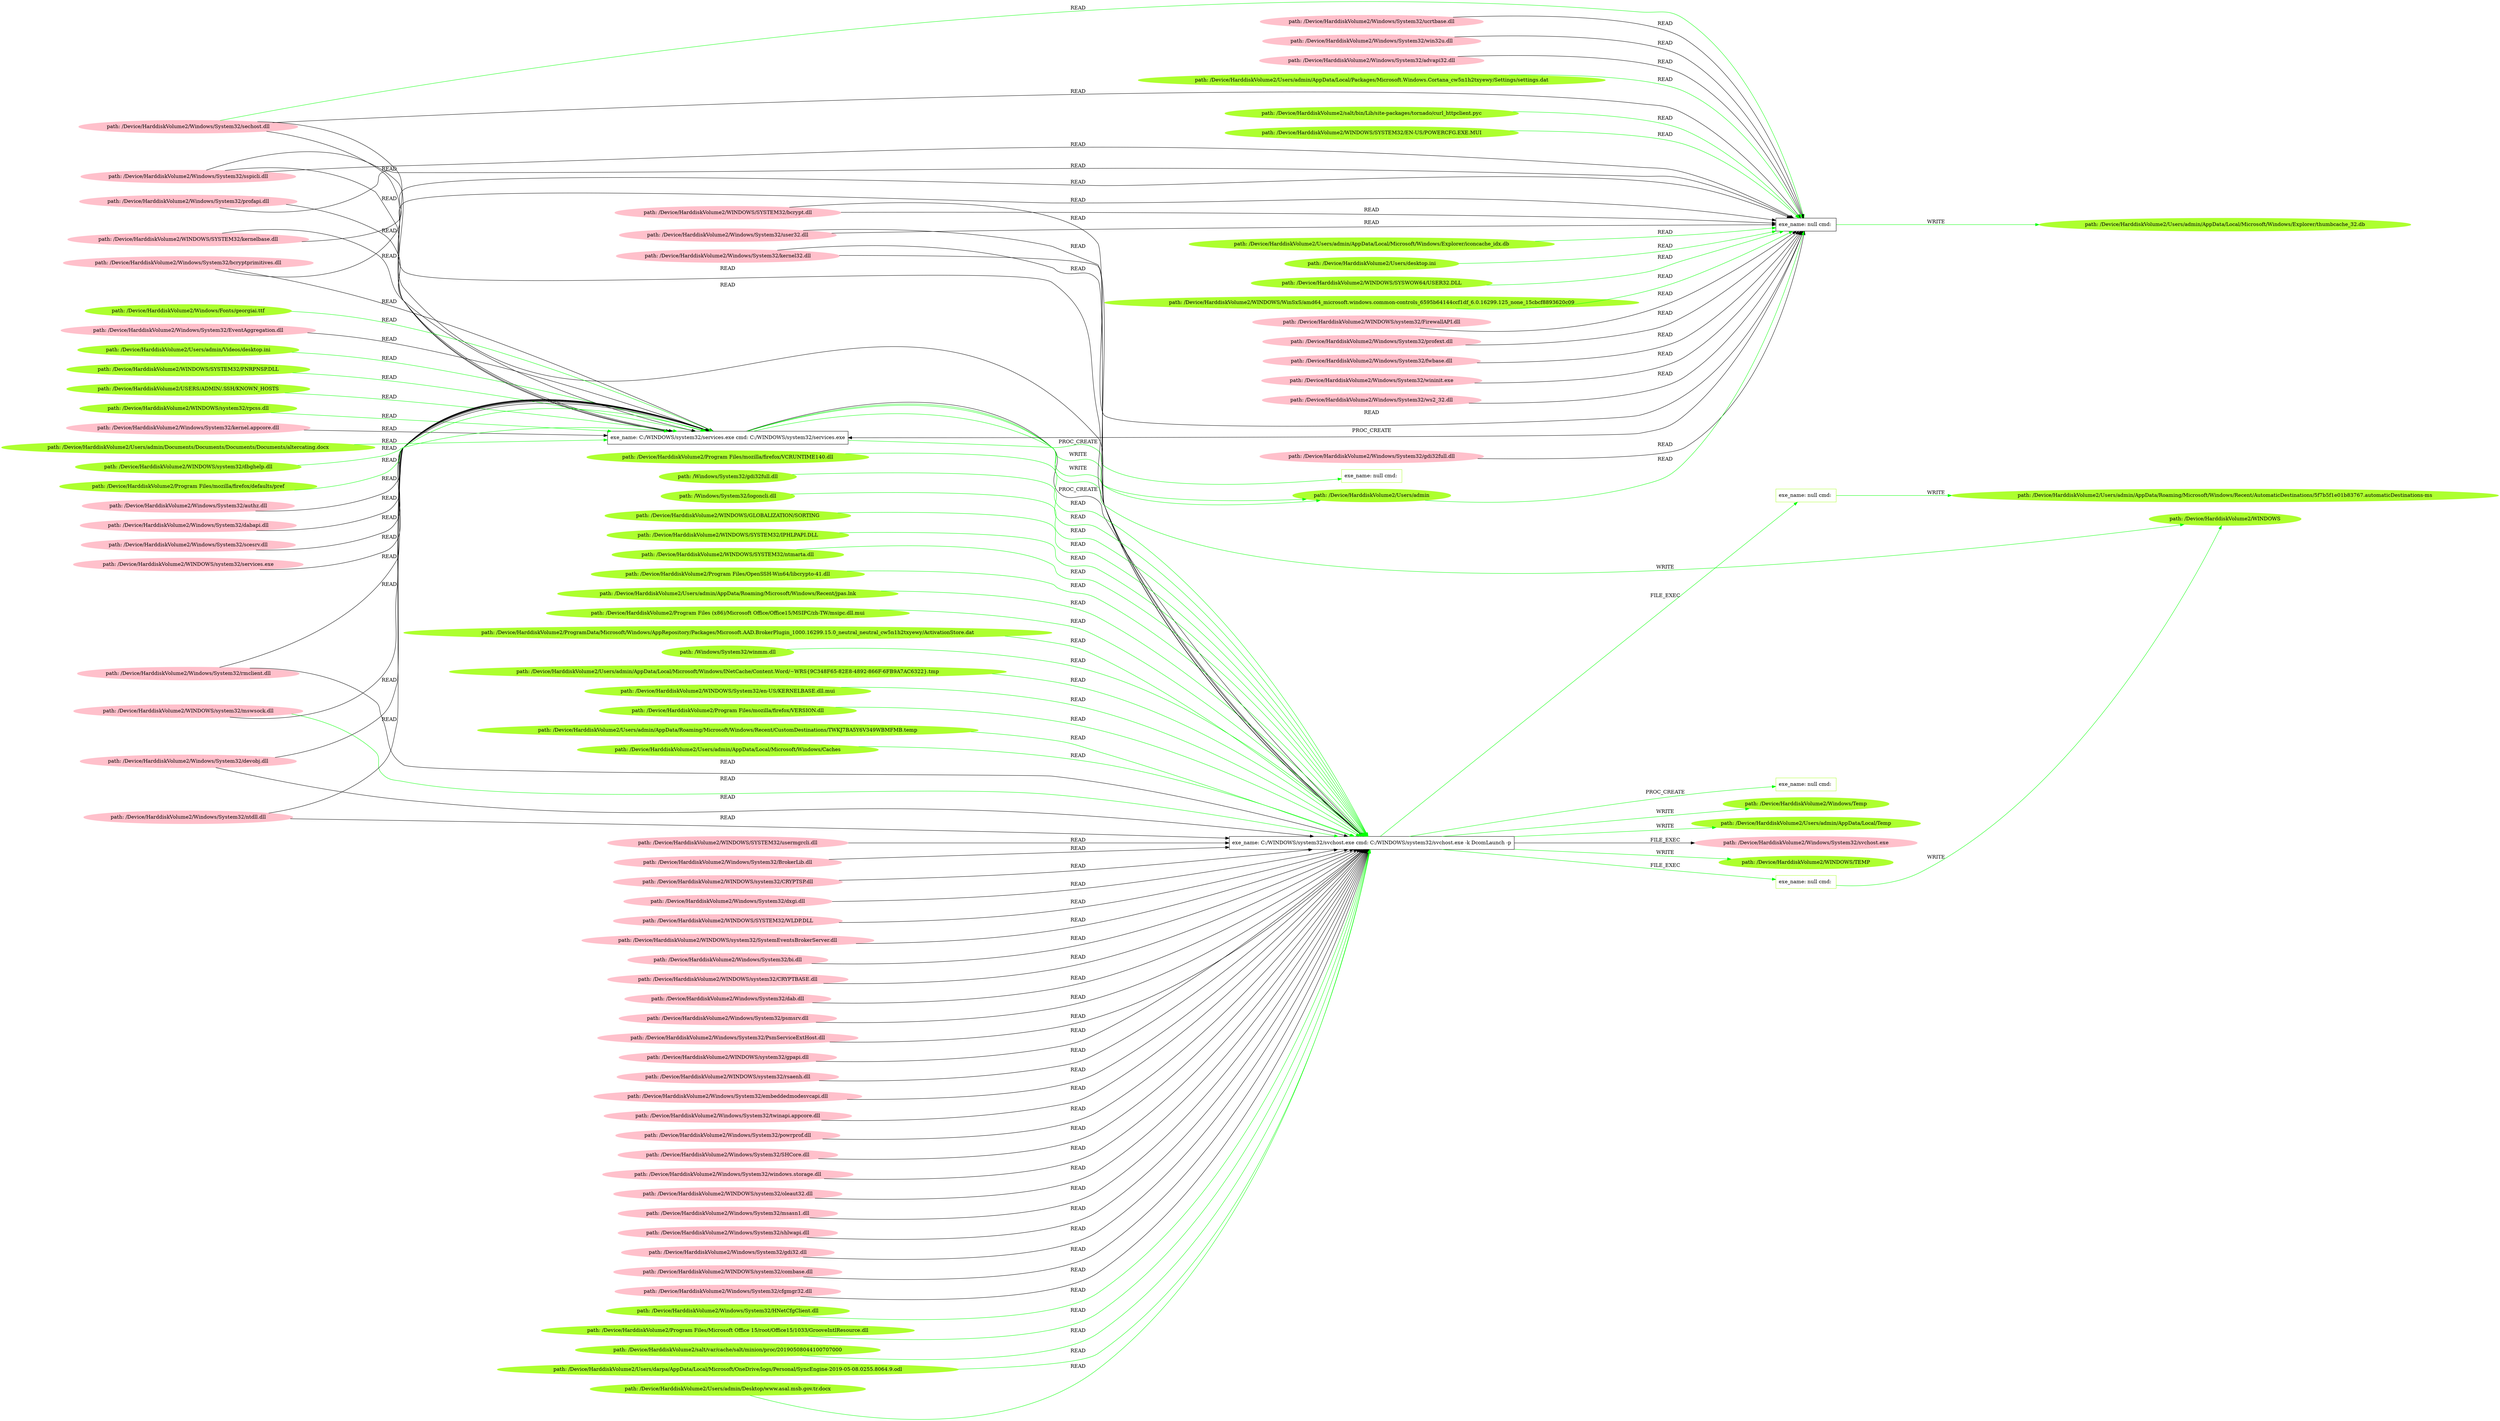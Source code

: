 digraph {
	rankdir=LR
	34 [label="exe_name: C:/WINDOWS/system32/svchost.exe cmd: C:/WINDOWS/system32/svchost.exe -k DcomLaunch -p" color=black shape=box style=solid]
	192 [label="exe_name: null cmd: " color=greenyellow shape=box style=solid]
	34 -> 192 [label=FILE_EXEC color=green]
	34 [label="exe_name: C:/WINDOWS/system32/svchost.exe cmd: C:/WINDOWS/system32/svchost.exe -k DcomLaunch -p" color=black shape=box style=solid]
	197 [label="exe_name: null cmd: " color=greenyellow shape=box style=solid]
	34 -> 197 [label=FILE_EXEC color=green]
	160 [label="path: /Device/HarddiskVolume2/Users/admin/Videos/desktop.ini" color=greenyellow shape=oval style=filled]
	38 [label="exe_name: C:/WINDOWS/system32/services.exe cmd: C:/WINDOWS/system32/services.exe" color=black shape=box style=solid]
	160 -> 38 [label=READ color=green]
	163 [label="path: /Device/HarddiskVolume2/WINDOWS/SYSTEM32/PNRPNSP.DLL" color=greenyellow shape=oval style=filled]
	38 [label="exe_name: C:/WINDOWS/system32/services.exe cmd: C:/WINDOWS/system32/services.exe" color=black shape=box style=solid]
	163 -> 38 [label=READ color=green]
	110 [label="path: /Device/HarddiskVolume2/Windows/System32/sechost.dll" color=pink shape=oval style=filled]
	39 [label="exe_name: null cmd: " color=black shape=box style=solid]
	110 -> 39 [label=READ color=green]
	195 [label="path: /Windows/System32/logoncli.dll" color=greenyellow shape=oval style=filled]
	34 [label="exe_name: C:/WINDOWS/system32/svchost.exe cmd: C:/WINDOWS/system32/svchost.exe -k DcomLaunch -p" color=black shape=box style=solid]
	195 -> 34 [label=READ color=green]
	175 [label="path: /Device/HarddiskVolume2/WINDOWS/GLOBALIZATION/SORTING" color=greenyellow shape=oval style=filled]
	34 [label="exe_name: C:/WINDOWS/system32/svchost.exe cmd: C:/WINDOWS/system32/svchost.exe -k DcomLaunch -p" color=black shape=box style=solid]
	175 -> 34 [label=READ color=green]
	176 [label="path: /Device/HarddiskVolume2/WINDOWS/SYSTEM32/IPHLPAPI.DLL" color=greenyellow shape=oval style=filled]
	34 [label="exe_name: C:/WINDOWS/system32/svchost.exe cmd: C:/WINDOWS/system32/svchost.exe -k DcomLaunch -p" color=black shape=box style=solid]
	176 -> 34 [label=READ color=green]
	177 [label="path: /Device/HarddiskVolume2/WINDOWS/SYSTEM32/ntmarta.dll" color=greenyellow shape=oval style=filled]
	34 [label="exe_name: C:/WINDOWS/system32/svchost.exe cmd: C:/WINDOWS/system32/svchost.exe -k DcomLaunch -p" color=black shape=box style=solid]
	177 -> 34 [label=READ color=green]
	150 [label="path: /Device/HarddiskVolume2/Users/admin/AppData/Local/Microsoft/Windows/Explorer/iconcache_idx.db" color=greenyellow shape=oval style=filled]
	39 [label="exe_name: null cmd: " color=black shape=box style=solid]
	150 -> 39 [label=READ color=green]
	189 [label="path: /Device/HarddiskVolume2/Program Files/OpenSSH-Win64/libcrypto-41.dll" color=greenyellow shape=oval style=filled]
	34 [label="exe_name: C:/WINDOWS/system32/svchost.exe cmd: C:/WINDOWS/system32/svchost.exe -k DcomLaunch -p" color=black shape=box style=solid]
	189 -> 34 [label=READ color=green]
	171 [label="path: /Device/HarddiskVolume2/USERS/ADMIN/.SSH/KNOWN_HOSTS" color=greenyellow shape=oval style=filled]
	38 [label="exe_name: C:/WINDOWS/system32/services.exe cmd: C:/WINDOWS/system32/services.exe" color=black shape=box style=solid]
	171 -> 38 [label=READ color=green]
	154 [label="path: /Device/HarddiskVolume2/Users/desktop.ini" color=greenyellow shape=oval style=filled]
	39 [label="exe_name: null cmd: " color=black shape=box style=solid]
	154 -> 39 [label=READ color=green]
	162 [label="path: /Device/HarddiskVolume2/WINDOWS/system32/rpcss.dll" color=greenyellow shape=oval style=filled]
	38 [label="exe_name: C:/WINDOWS/system32/services.exe cmd: C:/WINDOWS/system32/services.exe" color=black shape=box style=solid]
	162 -> 38 [label=READ color=green]
	184 [label="path: /Device/HarddiskVolume2/Users/admin/AppData/Roaming/Microsoft/Windows/Recent/jpas.lnk" color=greenyellow shape=oval style=filled]
	34 [label="exe_name: C:/WINDOWS/system32/svchost.exe cmd: C:/WINDOWS/system32/svchost.exe -k DcomLaunch -p" color=black shape=box style=solid]
	184 -> 34 [label=READ color=green]
	152 [label="path: /Device/HarddiskVolume2/WINDOWS/SYSWOW64/USER32.DLL" color=greenyellow shape=oval style=filled]
	39 [label="exe_name: null cmd: " color=black shape=box style=solid]
	152 -> 39 [label=READ color=green]
	182 [label="path: /Device/HarddiskVolume2/Program Files (x86)/Microsoft Office/Office15/MSIPC/zh-TW/msipc.dll.mui" color=greenyellow shape=oval style=filled]
	34 [label="exe_name: C:/WINDOWS/system32/svchost.exe cmd: C:/WINDOWS/system32/svchost.exe -k DcomLaunch -p" color=black shape=box style=solid]
	182 -> 34 [label=READ color=green]
	159 [label="path: /Device/HarddiskVolume2/WINDOWS/WinSxS/amd64_microsoft.windows.common-controls_6595b64144ccf1df_6.0.16299.125_none_15cbcf8893620c09" color=greenyellow shape=oval style=filled]
	39 [label="exe_name: null cmd: " color=black shape=box style=solid]
	159 -> 39 [label=READ color=green]
	38 [label="exe_name: C:/WINDOWS/system32/services.exe cmd: C:/WINDOWS/system32/services.exe" color=black shape=box style=solid]
	164 [label="exe_name: null cmd: " color=greenyellow shape=box style=solid]
	38 -> 164 [label=PROC_CREATE color=green]
	191 [label="path: /Device/HarddiskVolume2/ProgramData/Microsoft/Windows/AppRepository/Packages/Microsoft.AAD.BrokerPlugin_1000.16299.15.0_neutral_neutral_cw5n1h2txyewy/ActivationStore.dat" color=greenyellow shape=oval style=filled]
	34 [label="exe_name: C:/WINDOWS/system32/svchost.exe cmd: C:/WINDOWS/system32/svchost.exe -k DcomLaunch -p" color=black shape=box style=solid]
	191 -> 34 [label=READ color=green]
	51 [label="path: /Device/HarddiskVolume2/WINDOWS/system32/FirewallAPI.dll" color=pink shape=oval style=filled]
	39 [label="exe_name: null cmd: " color=black shape=box style=solid]
	51 -> 39 [label=READ color=black]
	53 [label="path: /Device/HarddiskVolume2/Windows/System32/profext.dll" color=pink shape=oval style=filled]
	39 [label="exe_name: null cmd: " color=black shape=box style=solid]
	53 -> 39 [label=READ color=black]
	6 [label="path: /Device/HarddiskVolume2/Windows/System32/fwbase.dll" color=pink shape=oval style=filled]
	39 [label="exe_name: null cmd: " color=black shape=box style=solid]
	6 -> 39 [label=READ color=black]
	65 [label="path: /Device/HarddiskVolume2/Windows/System32/wininit.exe" color=pink shape=oval style=filled]
	39 [label="exe_name: null cmd: " color=black shape=box style=solid]
	65 -> 39 [label=READ color=black]
	88 [label="path: /Device/HarddiskVolume2/Windows/System32/ws2_32.dll" color=pink shape=oval style=filled]
	39 [label="exe_name: null cmd: " color=black shape=box style=solid]
	88 -> 39 [label=READ color=black]
	97 [label="path: /Device/HarddiskVolume2/WINDOWS/SYSTEM32/bcrypt.dll" color=pink shape=oval style=filled]
	39 [label="exe_name: null cmd: " color=black shape=box style=solid]
	97 -> 39 [label=READ color=black]
	101 [label="path: /Device/HarddiskVolume2/Windows/System32/gdi32full.dll" color=pink shape=oval style=filled]
	39 [label="exe_name: null cmd: " color=black shape=box style=solid]
	101 -> 39 [label=READ color=black]
	103 [label="path: /Device/HarddiskVolume2/Windows/System32/user32.dll" color=pink shape=oval style=filled]
	39 [label="exe_name: null cmd: " color=black shape=box style=solid]
	103 -> 39 [label=READ color=black]
	107 [label="path: /Device/HarddiskVolume2/Windows/System32/kernel32.dll" color=pink shape=oval style=filled]
	39 [label="exe_name: null cmd: " color=black shape=box style=solid]
	107 -> 39 [label=READ color=black]
	110 [label="path: /Device/HarddiskVolume2/Windows/System32/sechost.dll" color=pink shape=oval style=filled]
	39 [label="exe_name: null cmd: " color=black shape=box style=solid]
	110 -> 39 [label=READ color=black]
	114 [label="path: /Device/HarddiskVolume2/Windows/System32/profapi.dll" color=pink shape=oval style=filled]
	39 [label="exe_name: null cmd: " color=black shape=box style=solid]
	114 -> 39 [label=READ color=black]
	122 [label="path: /Device/HarddiskVolume2/WINDOWS/SYSTEM32/kernelbase.dll" color=pink shape=oval style=filled]
	39 [label="exe_name: null cmd: " color=black shape=box style=solid]
	122 -> 39 [label=READ color=black]
	135 [label="path: /Device/HarddiskVolume2/Windows/System32/ucrtbase.dll" color=pink shape=oval style=filled]
	39 [label="exe_name: null cmd: " color=black shape=box style=solid]
	135 -> 39 [label=READ color=black]
	139 [label="path: /Device/HarddiskVolume2/Windows/System32/win32u.dll" color=pink shape=oval style=filled]
	39 [label="exe_name: null cmd: " color=black shape=box style=solid]
	139 -> 39 [label=READ color=black]
	140 [label="path: /Device/HarddiskVolume2/Windows/System32/bcryptprimitives.dll" color=pink shape=oval style=filled]
	39 [label="exe_name: null cmd: " color=black shape=box style=solid]
	140 -> 39 [label=READ color=black]
	143 [label="path: /Device/HarddiskVolume2/Windows/System32/sspicli.dll" color=pink shape=oval style=filled]
	39 [label="exe_name: null cmd: " color=black shape=box style=solid]
	143 -> 39 [label=READ color=black]
	148 [label="path: /Device/HarddiskVolume2/Windows/System32/advapi32.dll" color=pink shape=oval style=filled]
	39 [label="exe_name: null cmd: " color=black shape=box style=solid]
	148 -> 39 [label=READ color=black]
	39 [label="exe_name: null cmd: " color=black shape=box style=solid]
	38 [label="exe_name: C:/WINDOWS/system32/services.exe cmd: C:/WINDOWS/system32/services.exe" color=black shape=box style=solid]
	39 -> 38 [label=PROC_CREATE color=black]
	52 [label="path: /Device/HarddiskVolume2/Windows/System32/authz.dll" color=pink shape=oval style=filled]
	38 [label="exe_name: C:/WINDOWS/system32/services.exe cmd: C:/WINDOWS/system32/services.exe" color=black shape=box style=solid]
	52 -> 38 [label=READ color=black]
	8 [label="path: /Device/HarddiskVolume2/Windows/System32/dabapi.dll" color=pink shape=oval style=filled]
	38 [label="exe_name: C:/WINDOWS/system32/services.exe cmd: C:/WINDOWS/system32/services.exe" color=black shape=box style=solid]
	8 -> 38 [label=READ color=black]
	32 [label="path: /Device/HarddiskVolume2/Windows/System32/scesrv.dll" color=pink shape=oval style=filled]
	38 [label="exe_name: C:/WINDOWS/system32/services.exe cmd: C:/WINDOWS/system32/services.exe" color=black shape=box style=solid]
	32 -> 38 [label=READ color=black]
	86 [label="path: /Device/HarddiskVolume2/WINDOWS/system32/services.exe" color=pink shape=oval style=filled]
	38 [label="exe_name: C:/WINDOWS/system32/services.exe cmd: C:/WINDOWS/system32/services.exe" color=black shape=box style=solid]
	86 -> 38 [label=READ color=black]
	90 [label="path: /Device/HarddiskVolume2/Windows/System32/rmclient.dll" color=pink shape=oval style=filled]
	38 [label="exe_name: C:/WINDOWS/system32/services.exe cmd: C:/WINDOWS/system32/services.exe" color=black shape=box style=solid]
	90 -> 38 [label=READ color=black]
	119 [label="path: /Device/HarddiskVolume2/WINDOWS/system32/mswsock.dll" color=pink shape=oval style=filled]
	38 [label="exe_name: C:/WINDOWS/system32/services.exe cmd: C:/WINDOWS/system32/services.exe" color=black shape=box style=solid]
	119 -> 38 [label=READ color=black]
	125 [label="path: /Device/HarddiskVolume2/Windows/System32/EventAggregation.dll" color=pink shape=oval style=filled]
	38 [label="exe_name: C:/WINDOWS/system32/services.exe cmd: C:/WINDOWS/system32/services.exe" color=black shape=box style=solid]
	125 -> 38 [label=READ color=black]
	126 [label="path: /Device/HarddiskVolume2/Windows/System32/devobj.dll" color=pink shape=oval style=filled]
	38 [label="exe_name: C:/WINDOWS/system32/services.exe cmd: C:/WINDOWS/system32/services.exe" color=black shape=box style=solid]
	126 -> 38 [label=READ color=black]
	143 [label="path: /Device/HarddiskVolume2/Windows/System32/sspicli.dll" color=pink shape=oval style=filled]
	38 [label="exe_name: C:/WINDOWS/system32/services.exe cmd: C:/WINDOWS/system32/services.exe" color=black shape=box style=solid]
	143 -> 38 [label=READ color=black]
	83 [label="path: /Device/HarddiskVolume2/Windows/System32/ntdll.dll" color=pink shape=oval style=filled]
	38 [label="exe_name: C:/WINDOWS/system32/services.exe cmd: C:/WINDOWS/system32/services.exe" color=black shape=box style=solid]
	83 -> 38 [label=READ color=black]
	100 [label="path: /Device/HarddiskVolume2/Windows/System32/kernel.appcore.dll" color=pink shape=oval style=filled]
	38 [label="exe_name: C:/WINDOWS/system32/services.exe cmd: C:/WINDOWS/system32/services.exe" color=black shape=box style=solid]
	100 -> 38 [label=READ color=black]
	110 [label="path: /Device/HarddiskVolume2/Windows/System32/sechost.dll" color=pink shape=oval style=filled]
	38 [label="exe_name: C:/WINDOWS/system32/services.exe cmd: C:/WINDOWS/system32/services.exe" color=black shape=box style=solid]
	110 -> 38 [label=READ color=black]
	114 [label="path: /Device/HarddiskVolume2/Windows/System32/profapi.dll" color=pink shape=oval style=filled]
	38 [label="exe_name: C:/WINDOWS/system32/services.exe cmd: C:/WINDOWS/system32/services.exe" color=black shape=box style=solid]
	114 -> 38 [label=READ color=black]
	122 [label="path: /Device/HarddiskVolume2/WINDOWS/SYSTEM32/kernelbase.dll" color=pink shape=oval style=filled]
	38 [label="exe_name: C:/WINDOWS/system32/services.exe cmd: C:/WINDOWS/system32/services.exe" color=black shape=box style=solid]
	122 -> 38 [label=READ color=black]
	140 [label="path: /Device/HarddiskVolume2/Windows/System32/bcryptprimitives.dll" color=pink shape=oval style=filled]
	38 [label="exe_name: C:/WINDOWS/system32/services.exe cmd: C:/WINDOWS/system32/services.exe" color=black shape=box style=solid]
	140 -> 38 [label=READ color=black]
	38 [label="exe_name: C:/WINDOWS/system32/services.exe cmd: C:/WINDOWS/system32/services.exe" color=black shape=box style=solid]
	34 [label="exe_name: C:/WINDOWS/system32/svchost.exe cmd: C:/WINDOWS/system32/svchost.exe -k DcomLaunch -p" color=black shape=box style=solid]
	38 -> 34 [label=PROC_CREATE color=black]
	34 [label="exe_name: C:/WINDOWS/system32/svchost.exe cmd: C:/WINDOWS/system32/svchost.exe -k DcomLaunch -p" color=black shape=box style=solid]
	92 [label="path: /Device/HarddiskVolume2/Windows/System32/svchost.exe" color=pink shape=oval style=filled]
	34 -> 92 [label=FILE_EXEC color=black]
	44 [label="path: /Device/HarddiskVolume2/WINDOWS/SYSTEM32/usermgrcli.dll" color=pink shape=oval style=filled]
	34 [label="exe_name: C:/WINDOWS/system32/svchost.exe cmd: C:/WINDOWS/system32/svchost.exe -k DcomLaunch -p" color=black shape=box style=solid]
	44 -> 34 [label=READ color=black]
	55 [label="path: /Device/HarddiskVolume2/Windows/System32/BrokerLib.dll" color=pink shape=oval style=filled]
	34 [label="exe_name: C:/WINDOWS/system32/svchost.exe cmd: C:/WINDOWS/system32/svchost.exe -k DcomLaunch -p" color=black shape=box style=solid]
	55 -> 34 [label=READ color=black]
	13 [label="path: /Device/HarddiskVolume2/WINDOWS/system32/CRYPTSP.dll" color=pink shape=oval style=filled]
	34 [label="exe_name: C:/WINDOWS/system32/svchost.exe cmd: C:/WINDOWS/system32/svchost.exe -k DcomLaunch -p" color=black shape=box style=solid]
	13 -> 34 [label=READ color=black]
	57 [label="path: /Device/HarddiskVolume2/Windows/System32/dxgi.dll" color=pink shape=oval style=filled]
	34 [label="exe_name: C:/WINDOWS/system32/svchost.exe cmd: C:/WINDOWS/system32/svchost.exe -k DcomLaunch -p" color=black shape=box style=solid]
	57 -> 34 [label=READ color=black]
	58 [label="path: /Device/HarddiskVolume2/WINDOWS/SYSTEM32/WLDP.DLL" color=pink shape=oval style=filled]
	34 [label="exe_name: C:/WINDOWS/system32/svchost.exe cmd: C:/WINDOWS/system32/svchost.exe -k DcomLaunch -p" color=black shape=box style=solid]
	58 -> 34 [label=READ color=black]
	15 [label="path: /Device/HarddiskVolume2/WINDOWS/system32/SystemEventsBrokerServer.dll" color=pink shape=oval style=filled]
	34 [label="exe_name: C:/WINDOWS/system32/svchost.exe cmd: C:/WINDOWS/system32/svchost.exe -k DcomLaunch -p" color=black shape=box style=solid]
	15 -> 34 [label=READ color=black]
	17 [label="path: /Device/HarddiskVolume2/Windows/System32/bi.dll" color=pink shape=oval style=filled]
	34 [label="exe_name: C:/WINDOWS/system32/svchost.exe cmd: C:/WINDOWS/system32/svchost.exe -k DcomLaunch -p" color=black shape=box style=solid]
	17 -> 34 [label=READ color=black]
	63 [label="path: /Device/HarddiskVolume2/WINDOWS/system32/CRYPTBASE.dll" color=pink shape=oval style=filled]
	34 [label="exe_name: C:/WINDOWS/system32/svchost.exe cmd: C:/WINDOWS/system32/svchost.exe -k DcomLaunch -p" color=black shape=box style=solid]
	63 -> 34 [label=READ color=black]
	24 [label="path: /Device/HarddiskVolume2/Windows/System32/dab.dll" color=pink shape=oval style=filled]
	34 [label="exe_name: C:/WINDOWS/system32/svchost.exe cmd: C:/WINDOWS/system32/svchost.exe -k DcomLaunch -p" color=black shape=box style=solid]
	24 -> 34 [label=READ color=black]
	68 [label="path: /Device/HarddiskVolume2/Windows/System32/psmsrv.dll" color=pink shape=oval style=filled]
	34 [label="exe_name: C:/WINDOWS/system32/svchost.exe cmd: C:/WINDOWS/system32/svchost.exe -k DcomLaunch -p" color=black shape=box style=solid]
	68 -> 34 [label=READ color=black]
	25 [label="path: /Device/HarddiskVolume2/Windows/System32/PsmServiceExtHost.dll" color=pink shape=oval style=filled]
	34 [label="exe_name: C:/WINDOWS/system32/svchost.exe cmd: C:/WINDOWS/system32/svchost.exe -k DcomLaunch -p" color=black shape=box style=solid]
	25 -> 34 [label=READ color=black]
	26 [label="path: /Device/HarddiskVolume2/WINDOWS/system32/gpapi.dll" color=pink shape=oval style=filled]
	34 [label="exe_name: C:/WINDOWS/system32/svchost.exe cmd: C:/WINDOWS/system32/svchost.exe -k DcomLaunch -p" color=black shape=box style=solid]
	26 -> 34 [label=READ color=black]
	29 [label="path: /Device/HarddiskVolume2/WINDOWS/system32/rsaenh.dll" color=pink shape=oval style=filled]
	34 [label="exe_name: C:/WINDOWS/system32/svchost.exe cmd: C:/WINDOWS/system32/svchost.exe -k DcomLaunch -p" color=black shape=box style=solid]
	29 -> 34 [label=READ color=black]
	72 [label="path: /Device/HarddiskVolume2/Windows/System32/embeddedmodesvcapi.dll" color=pink shape=oval style=filled]
	34 [label="exe_name: C:/WINDOWS/system32/svchost.exe cmd: C:/WINDOWS/system32/svchost.exe -k DcomLaunch -p" color=black shape=box style=solid]
	72 -> 34 [label=READ color=black]
	77 [label="path: /Device/HarddiskVolume2/Windows/System32/twinapi.appcore.dll" color=pink shape=oval style=filled]
	34 [label="exe_name: C:/WINDOWS/system32/svchost.exe cmd: C:/WINDOWS/system32/svchost.exe -k DcomLaunch -p" color=black shape=box style=solid]
	77 -> 34 [label=READ color=black]
	90 [label="path: /Device/HarddiskVolume2/Windows/System32/rmclient.dll" color=pink shape=oval style=filled]
	34 [label="exe_name: C:/WINDOWS/system32/svchost.exe cmd: C:/WINDOWS/system32/svchost.exe -k DcomLaunch -p" color=black shape=box style=solid]
	90 -> 34 [label=READ color=black]
	97 [label="path: /Device/HarddiskVolume2/WINDOWS/SYSTEM32/bcrypt.dll" color=pink shape=oval style=filled]
	34 [label="exe_name: C:/WINDOWS/system32/svchost.exe cmd: C:/WINDOWS/system32/svchost.exe -k DcomLaunch -p" color=black shape=box style=solid]
	97 -> 34 [label=READ color=black]
	126 [label="path: /Device/HarddiskVolume2/Windows/System32/devobj.dll" color=pink shape=oval style=filled]
	34 [label="exe_name: C:/WINDOWS/system32/svchost.exe cmd: C:/WINDOWS/system32/svchost.exe -k DcomLaunch -p" color=black shape=box style=solid]
	126 -> 34 [label=READ color=black]
	10 [label="path: /Device/HarddiskVolume2/Windows/System32/powrprof.dll" color=pink shape=oval style=filled]
	34 [label="exe_name: C:/WINDOWS/system32/svchost.exe cmd: C:/WINDOWS/system32/svchost.exe -k DcomLaunch -p" color=black shape=box style=solid]
	10 -> 34 [label=READ color=black]
	16 [label="path: /Device/HarddiskVolume2/Windows/System32/SHCore.dll" color=pink shape=oval style=filled]
	34 [label="exe_name: C:/WINDOWS/system32/svchost.exe cmd: C:/WINDOWS/system32/svchost.exe -k DcomLaunch -p" color=black shape=box style=solid]
	16 -> 34 [label=READ color=black]
	2 [label="path: /Device/HarddiskVolume2/Windows/System32/windows.storage.dll" color=pink shape=oval style=filled]
	34 [label="exe_name: C:/WINDOWS/system32/svchost.exe cmd: C:/WINDOWS/system32/svchost.exe -k DcomLaunch -p" color=black shape=box style=solid]
	2 -> 34 [label=READ color=black]
	20 [label="path: /Device/HarddiskVolume2/WINDOWS/system32/oleaut32.dll" color=pink shape=oval style=filled]
	34 [label="exe_name: C:/WINDOWS/system32/svchost.exe cmd: C:/WINDOWS/system32/svchost.exe -k DcomLaunch -p" color=black shape=box style=solid]
	20 -> 34 [label=READ color=black]
	23 [label="path: /Device/HarddiskVolume2/Windows/System32/msasn1.dll" color=pink shape=oval style=filled]
	34 [label="exe_name: C:/WINDOWS/system32/svchost.exe cmd: C:/WINDOWS/system32/svchost.exe -k DcomLaunch -p" color=black shape=box style=solid]
	23 -> 34 [label=READ color=black]
	40 [label="path: /Device/HarddiskVolume2/Windows/System32/shlwapi.dll" color=pink shape=oval style=filled]
	34 [label="exe_name: C:/WINDOWS/system32/svchost.exe cmd: C:/WINDOWS/system32/svchost.exe -k DcomLaunch -p" color=black shape=box style=solid]
	40 -> 34 [label=READ color=black]
	79 [label="path: /Device/HarddiskVolume2/Windows/System32/gdi32.dll" color=pink shape=oval style=filled]
	34 [label="exe_name: C:/WINDOWS/system32/svchost.exe cmd: C:/WINDOWS/system32/svchost.exe -k DcomLaunch -p" color=black shape=box style=solid]
	79 -> 34 [label=READ color=black]
	83 [label="path: /Device/HarddiskVolume2/Windows/System32/ntdll.dll" color=pink shape=oval style=filled]
	34 [label="exe_name: C:/WINDOWS/system32/svchost.exe cmd: C:/WINDOWS/system32/svchost.exe -k DcomLaunch -p" color=black shape=box style=solid]
	83 -> 34 [label=READ color=black]
	103 [label="path: /Device/HarddiskVolume2/Windows/System32/user32.dll" color=pink shape=oval style=filled]
	34 [label="exe_name: C:/WINDOWS/system32/svchost.exe cmd: C:/WINDOWS/system32/svchost.exe -k DcomLaunch -p" color=black shape=box style=solid]
	103 -> 34 [label=READ color=black]
	107 [label="path: /Device/HarddiskVolume2/Windows/System32/kernel32.dll" color=pink shape=oval style=filled]
	34 [label="exe_name: C:/WINDOWS/system32/svchost.exe cmd: C:/WINDOWS/system32/svchost.exe -k DcomLaunch -p" color=black shape=box style=solid]
	107 -> 34 [label=READ color=black]
	110 [label="path: /Device/HarddiskVolume2/Windows/System32/sechost.dll" color=pink shape=oval style=filled]
	34 [label="exe_name: C:/WINDOWS/system32/svchost.exe cmd: C:/WINDOWS/system32/svchost.exe -k DcomLaunch -p" color=black shape=box style=solid]
	110 -> 34 [label=READ color=black]
	117 [label="path: /Device/HarddiskVolume2/WINDOWS/system32/combase.dll" color=pink shape=oval style=filled]
	34 [label="exe_name: C:/WINDOWS/system32/svchost.exe cmd: C:/WINDOWS/system32/svchost.exe -k DcomLaunch -p" color=black shape=box style=solid]
	117 -> 34 [label=READ color=black]
	136 [label="path: /Device/HarddiskVolume2/Windows/System32/cfgmgr32.dll" color=pink shape=oval style=filled]
	34 [label="exe_name: C:/WINDOWS/system32/svchost.exe cmd: C:/WINDOWS/system32/svchost.exe -k DcomLaunch -p" color=black shape=box style=solid]
	136 -> 34 [label=READ color=black]
	143 [label="path: /Device/HarddiskVolume2/Windows/System32/sspicli.dll" color=pink shape=oval style=filled]
	34 [label="exe_name: C:/WINDOWS/system32/svchost.exe cmd: C:/WINDOWS/system32/svchost.exe -k DcomLaunch -p" color=black shape=box style=solid]
	143 -> 34 [label=READ color=black]
	179 [label="path: /Device/HarddiskVolume2/Windows/System32/HNetCfgClient.dll" color=greenyellow shape=oval style=filled]
	34 [label="exe_name: C:/WINDOWS/system32/svchost.exe cmd: C:/WINDOWS/system32/svchost.exe -k DcomLaunch -p" color=black shape=box style=solid]
	179 -> 34 [label=READ color=green]
	151 [label="path: /Device/HarddiskVolume2/Users/admin/AppData/Local/Packages/Microsoft.Windows.Cortana_cw5n1h2txyewy/Settings/settings.dat" color=greenyellow shape=oval style=filled]
	39 [label="exe_name: null cmd: " color=black shape=box style=solid]
	151 -> 39 [label=READ color=green]
	169 [label="path: /Device/HarddiskVolume2/Users/admin/Documents/Documents/Documents/Documents/altercating.docx" color=greenyellow shape=oval style=filled]
	38 [label="exe_name: C:/WINDOWS/system32/services.exe cmd: C:/WINDOWS/system32/services.exe" color=black shape=box style=solid]
	169 -> 38 [label=READ color=green]
	173 [label="path: /Device/HarddiskVolume2/Program Files/Microsoft Office 15/root/Office15/1033/GrooveIntlResource.dll" color=greenyellow shape=oval style=filled]
	34 [label="exe_name: C:/WINDOWS/system32/svchost.exe cmd: C:/WINDOWS/system32/svchost.exe -k DcomLaunch -p" color=black shape=box style=solid]
	173 -> 34 [label=READ color=green]
	38 [label="exe_name: C:/WINDOWS/system32/services.exe cmd: C:/WINDOWS/system32/services.exe" color=black shape=box style=solid]
	170 [label="path: /Device/HarddiskVolume2/WINDOWS" color=greenyellow shape=oval style=filled]
	38 -> 170 [label=WRITE color=green]
	183 [label="path: /Device/HarddiskVolume2/salt/var/cache/salt/minion/proc/20190508044100707000" color=greenyellow shape=oval style=filled]
	34 [label="exe_name: C:/WINDOWS/system32/svchost.exe cmd: C:/WINDOWS/system32/svchost.exe -k DcomLaunch -p" color=black shape=box style=solid]
	183 -> 34 [label=READ color=green]
	119 [label="path: /Device/HarddiskVolume2/WINDOWS/system32/mswsock.dll" color=pink shape=oval style=filled]
	34 [label="exe_name: C:/WINDOWS/system32/svchost.exe cmd: C:/WINDOWS/system32/svchost.exe -k DcomLaunch -p" color=black shape=box style=solid]
	119 -> 34 [label=READ color=green]
	201 [label="path: /Device/HarddiskVolume2/Users/darpa/AppData/Local/Microsoft/OneDrive/logs/Personal/SyncEngine-2019-05-08.0255.8064.9.odl" color=greenyellow shape=oval style=filled]
	34 [label="exe_name: C:/WINDOWS/system32/svchost.exe cmd: C:/WINDOWS/system32/svchost.exe -k DcomLaunch -p" color=black shape=box style=solid]
	201 -> 34 [label=READ color=green]
	172 [label="path: /Device/HarddiskVolume2/Users/admin/Desktop/www.asal.msb.gov.tr.docx" color=greenyellow shape=oval style=filled]
	34 [label="exe_name: C:/WINDOWS/system32/svchost.exe cmd: C:/WINDOWS/system32/svchost.exe -k DcomLaunch -p" color=black shape=box style=solid]
	172 -> 34 [label=READ color=green]
	34 [label="exe_name: C:/WINDOWS/system32/svchost.exe cmd: C:/WINDOWS/system32/svchost.exe -k DcomLaunch -p" color=black shape=box style=solid]
	186 [label="path: /Device/HarddiskVolume2/WINDOWS/TEMP" color=greenyellow shape=oval style=filled]
	34 -> 186 [label=WRITE color=green]
	200 [label="path: /Device/HarddiskVolume2/Program Files/mozilla/firefox/VCRUNTIME140.dll" color=greenyellow shape=oval style=filled]
	34 [label="exe_name: C:/WINDOWS/system32/svchost.exe cmd: C:/WINDOWS/system32/svchost.exe -k DcomLaunch -p" color=black shape=box style=solid]
	200 -> 34 [label=READ color=green]
	167 [label="path: /Device/HarddiskVolume2/WINDOWS/system32/dbghelp.dll" color=greenyellow shape=oval style=filled]
	38 [label="exe_name: C:/WINDOWS/system32/services.exe cmd: C:/WINDOWS/system32/services.exe" color=black shape=box style=solid]
	167 -> 38 [label=READ color=green]
	180 [label="path: /Windows/System32/gdi32full.dll" color=greenyellow shape=oval style=filled]
	34 [label="exe_name: C:/WINDOWS/system32/svchost.exe cmd: C:/WINDOWS/system32/svchost.exe -k DcomLaunch -p" color=black shape=box style=solid]
	180 -> 34 [label=READ color=green]
	199 [label="path: /Windows/System32/winmm.dll" color=greenyellow shape=oval style=filled]
	34 [label="exe_name: C:/WINDOWS/system32/svchost.exe cmd: C:/WINDOWS/system32/svchost.exe -k DcomLaunch -p" color=black shape=box style=solid]
	199 -> 34 [label=READ color=green]
	165 [label="path: /Device/HarddiskVolume2/Program Files/mozilla/firefox/defaults/pref" color=greenyellow shape=oval style=filled]
	38 [label="exe_name: C:/WINDOWS/system32/services.exe cmd: C:/WINDOWS/system32/services.exe" color=black shape=box style=solid]
	165 -> 38 [label=READ color=green]
	197 [label="exe_name: null cmd: " color=greenyellow shape=box style=solid]
	170 [label="path: /Device/HarddiskVolume2/WINDOWS" color=greenyellow shape=oval style=filled]
	197 -> 170 [label=WRITE color=green]
	190 [label="path: /Device/HarddiskVolume2/Users/admin/AppData/Local/Microsoft/Windows/INetCache/Content.Word/~WRS{9C348F65-82E8-4892-866F-6FB9A7AC6322}.tmp" color=greenyellow shape=oval style=filled]
	34 [label="exe_name: C:/WINDOWS/system32/svchost.exe cmd: C:/WINDOWS/system32/svchost.exe -k DcomLaunch -p" color=black shape=box style=solid]
	190 -> 34 [label=READ color=green]
	34 [label="exe_name: C:/WINDOWS/system32/svchost.exe cmd: C:/WINDOWS/system32/svchost.exe -k DcomLaunch -p" color=black shape=box style=solid]
	178 [label="exe_name: null cmd: " color=greenyellow shape=box style=solid]
	34 -> 178 [label=PROC_CREATE color=green]
	38 [label="exe_name: C:/WINDOWS/system32/services.exe cmd: C:/WINDOWS/system32/services.exe" color=black shape=box style=solid]
	155 [label="path: /Device/HarddiskVolume2/Users/admin" color=greenyellow shape=oval style=filled]
	38 -> 155 [label=WRITE color=green]
	39 [label="exe_name: null cmd: " color=black shape=box style=solid]
	156 [label="path: /Device/HarddiskVolume2/Users/admin/AppData/Local/Microsoft/Windows/Explorer/thumbcache_32.db" color=greenyellow shape=oval style=filled]
	39 -> 156 [label=WRITE color=green]
	187 [label="path: /Device/HarddiskVolume2/WINDOWS/System32/en-US/KERNELBASE.dll.mui" color=greenyellow shape=oval style=filled]
	34 [label="exe_name: C:/WINDOWS/system32/svchost.exe cmd: C:/WINDOWS/system32/svchost.exe -k DcomLaunch -p" color=black shape=box style=solid]
	187 -> 34 [label=READ color=green]
	34 [label="exe_name: C:/WINDOWS/system32/svchost.exe cmd: C:/WINDOWS/system32/svchost.exe -k DcomLaunch -p" color=black shape=box style=solid]
	174 [label="path: /Device/HarddiskVolume2/Windows/Temp" color=greenyellow shape=oval style=filled]
	34 -> 174 [label=WRITE color=green]
	38 [label="exe_name: C:/WINDOWS/system32/services.exe cmd: C:/WINDOWS/system32/services.exe" color=black shape=box style=solid]
	155 [label="path: /Device/HarddiskVolume2/Users/admin" color=greenyellow shape=oval style=filled]
	38 -> 155 [label=WRITE color=green]
	196 [label="path: /Device/HarddiskVolume2/Program Files/mozilla/firefox/VERSION.dll" color=greenyellow shape=oval style=filled]
	34 [label="exe_name: C:/WINDOWS/system32/svchost.exe cmd: C:/WINDOWS/system32/svchost.exe -k DcomLaunch -p" color=black shape=box style=solid]
	196 -> 34 [label=READ color=green]
	34 [label="exe_name: C:/WINDOWS/system32/svchost.exe cmd: C:/WINDOWS/system32/svchost.exe -k DcomLaunch -p" color=black shape=box style=solid]
	188 [label="path: /Device/HarddiskVolume2/Users/admin/AppData/Local/Temp" color=greenyellow shape=oval style=filled]
	34 -> 188 [label=WRITE color=green]
	158 [label="path: /Device/HarddiskVolume2/salt/bin/Lib/site-packages/tornado/curl_httpclient.pyc" color=greenyellow shape=oval style=filled]
	39 [label="exe_name: null cmd: " color=black shape=box style=solid]
	158 -> 39 [label=READ color=green]
	192 [label="exe_name: null cmd: " color=greenyellow shape=box style=solid]
	193 [label="path: /Device/HarddiskVolume2/Users/admin/AppData/Roaming/Microsoft/Windows/Recent/AutomaticDestinations/5f7b5f1e01b83767.automaticDestinations-ms" color=greenyellow shape=oval style=filled]
	192 -> 193 [label=WRITE color=green]
	166 [label="path: /Device/HarddiskVolume2/Windows/Fonts/georgiai.ttf" color=greenyellow shape=oval style=filled]
	38 [label="exe_name: C:/WINDOWS/system32/services.exe cmd: C:/WINDOWS/system32/services.exe" color=black shape=box style=solid]
	166 -> 38 [label=READ color=green]
	155 [label="path: /Device/HarddiskVolume2/Users/admin" color=greenyellow shape=oval style=filled]
	39 [label="exe_name: null cmd: " color=black shape=box style=solid]
	155 -> 39 [label=READ color=green]
	185 [label="path: /Device/HarddiskVolume2/Users/admin/AppData/Roaming/Microsoft/Windows/Recent/CustomDestinations/TWKJ7BA5Y6V349WBMFMB.temp" color=greenyellow shape=oval style=filled]
	34 [label="exe_name: C:/WINDOWS/system32/svchost.exe cmd: C:/WINDOWS/system32/svchost.exe -k DcomLaunch -p" color=black shape=box style=solid]
	185 -> 34 [label=READ color=green]
	157 [label="path: /Device/HarddiskVolume2/WINDOWS/SYSTEM32/EN-US/POWERCFG.EXE.MUI" color=greenyellow shape=oval style=filled]
	39 [label="exe_name: null cmd: " color=black shape=box style=solid]
	157 -> 39 [label=READ color=green]
	194 [label="path: /Device/HarddiskVolume2/Users/admin/AppData/Local/Microsoft/Windows/Caches" color=greenyellow shape=oval style=filled]
	34 [label="exe_name: C:/WINDOWS/system32/svchost.exe cmd: C:/WINDOWS/system32/svchost.exe -k DcomLaunch -p" color=black shape=box style=solid]
	194 -> 34 [label=READ color=green]
}
